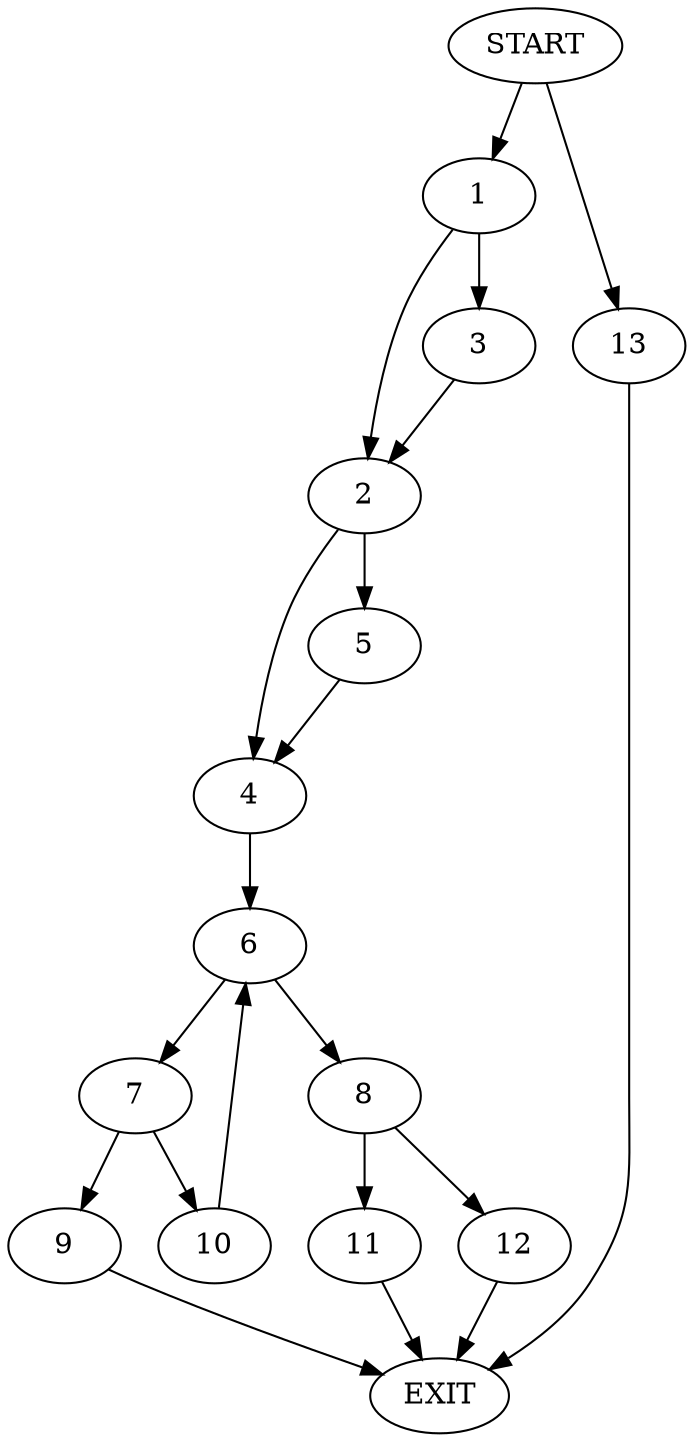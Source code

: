 digraph {
0 [label="START"]
14 [label="EXIT"]
0 -> 1
1 -> 2
1 -> 3
2 -> 4
2 -> 5
3 -> 2
5 -> 4
4 -> 6
6 -> 7
6 -> 8
7 -> 9
7 -> 10
8 -> 11
8 -> 12
9 -> 14
10 -> 6
12 -> 14
11 -> 14
0 -> 13
13 -> 14
}
